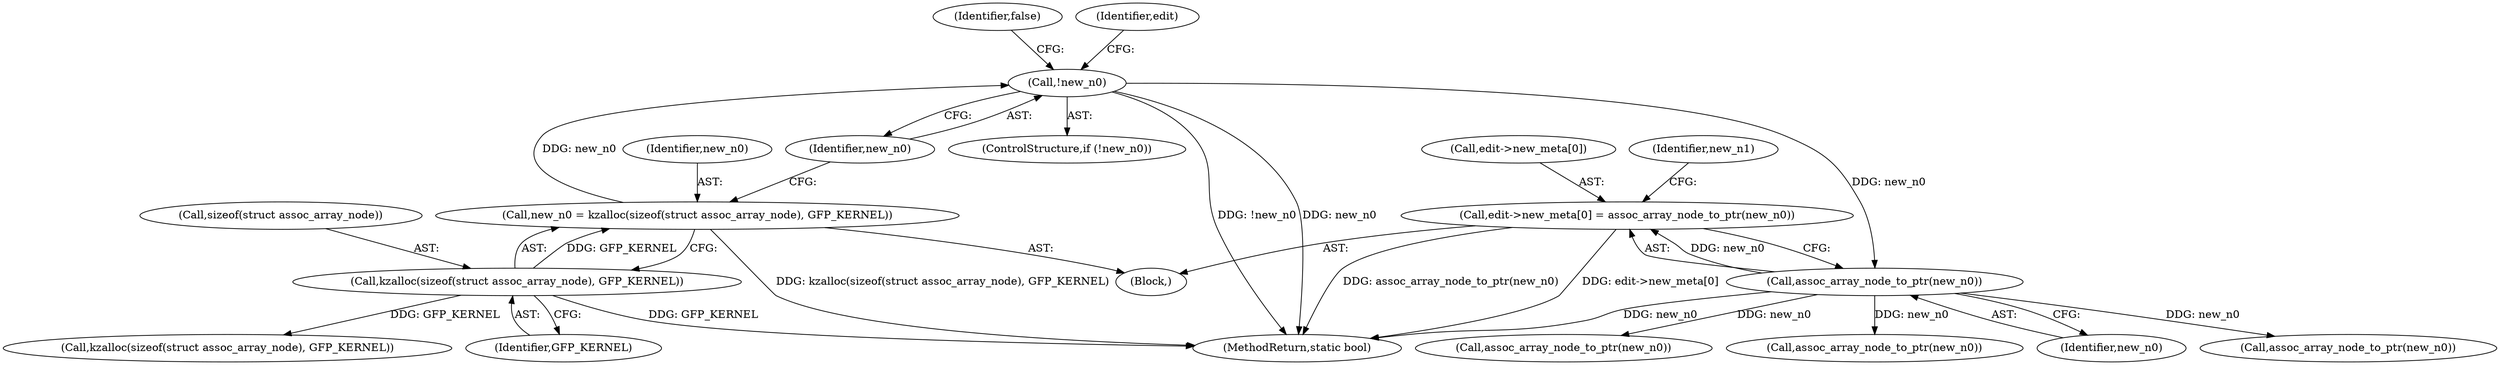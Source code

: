 digraph "0_linux_8d4a2ec1e0b41b0cf9a0c5cd4511da7f8e4f3de2@array" {
"1000271" [label="(Call,edit->new_meta[0] = assoc_array_node_to_ptr(new_n0))"];
"1000277" [label="(Call,assoc_array_node_to_ptr(new_n0))"];
"1000267" [label="(Call,!new_n0)"];
"1000260" [label="(Call,new_n0 = kzalloc(sizeof(struct assoc_array_node), GFP_KERNEL))"];
"1000262" [label="(Call,kzalloc(sizeof(struct assoc_array_node), GFP_KERNEL))"];
"1000278" [label="(Identifier,new_n0)"];
"1001106" [label="(Call,assoc_array_node_to_ptr(new_n0))"];
"1000280" [label="(Identifier,new_n1)"];
"1000267" [label="(Call,!new_n0)"];
"1000422" [label="(Call,assoc_array_node_to_ptr(new_n0))"];
"1000260" [label="(Call,new_n0 = kzalloc(sizeof(struct assoc_array_node), GFP_KERNEL))"];
"1000272" [label="(Call,edit->new_meta[0])"];
"1000886" [label="(Call,assoc_array_node_to_ptr(new_n0))"];
"1000263" [label="(Call,sizeof(struct assoc_array_node))"];
"1000270" [label="(Identifier,false)"];
"1000268" [label="(Identifier,new_n0)"];
"1000122" [label="(Block,)"];
"1000281" [label="(Call,kzalloc(sizeof(struct assoc_array_node), GFP_KERNEL))"];
"1000265" [label="(Identifier,GFP_KERNEL)"];
"1000262" [label="(Call,kzalloc(sizeof(struct assoc_array_node), GFP_KERNEL))"];
"1000261" [label="(Identifier,new_n0)"];
"1000266" [label="(ControlStructure,if (!new_n0))"];
"1000277" [label="(Call,assoc_array_node_to_ptr(new_n0))"];
"1000271" [label="(Call,edit->new_meta[0] = assoc_array_node_to_ptr(new_n0))"];
"1001248" [label="(MethodReturn,static bool)"];
"1000274" [label="(Identifier,edit)"];
"1000271" -> "1000122"  [label="AST: "];
"1000271" -> "1000277"  [label="CFG: "];
"1000272" -> "1000271"  [label="AST: "];
"1000277" -> "1000271"  [label="AST: "];
"1000280" -> "1000271"  [label="CFG: "];
"1000271" -> "1001248"  [label="DDG: assoc_array_node_to_ptr(new_n0)"];
"1000271" -> "1001248"  [label="DDG: edit->new_meta[0]"];
"1000277" -> "1000271"  [label="DDG: new_n0"];
"1000277" -> "1000278"  [label="CFG: "];
"1000278" -> "1000277"  [label="AST: "];
"1000277" -> "1001248"  [label="DDG: new_n0"];
"1000267" -> "1000277"  [label="DDG: new_n0"];
"1000277" -> "1000422"  [label="DDG: new_n0"];
"1000277" -> "1000886"  [label="DDG: new_n0"];
"1000277" -> "1001106"  [label="DDG: new_n0"];
"1000267" -> "1000266"  [label="AST: "];
"1000267" -> "1000268"  [label="CFG: "];
"1000268" -> "1000267"  [label="AST: "];
"1000270" -> "1000267"  [label="CFG: "];
"1000274" -> "1000267"  [label="CFG: "];
"1000267" -> "1001248"  [label="DDG: !new_n0"];
"1000267" -> "1001248"  [label="DDG: new_n0"];
"1000260" -> "1000267"  [label="DDG: new_n0"];
"1000260" -> "1000122"  [label="AST: "];
"1000260" -> "1000262"  [label="CFG: "];
"1000261" -> "1000260"  [label="AST: "];
"1000262" -> "1000260"  [label="AST: "];
"1000268" -> "1000260"  [label="CFG: "];
"1000260" -> "1001248"  [label="DDG: kzalloc(sizeof(struct assoc_array_node), GFP_KERNEL)"];
"1000262" -> "1000260"  [label="DDG: GFP_KERNEL"];
"1000262" -> "1000265"  [label="CFG: "];
"1000263" -> "1000262"  [label="AST: "];
"1000265" -> "1000262"  [label="AST: "];
"1000262" -> "1001248"  [label="DDG: GFP_KERNEL"];
"1000262" -> "1000281"  [label="DDG: GFP_KERNEL"];
}
